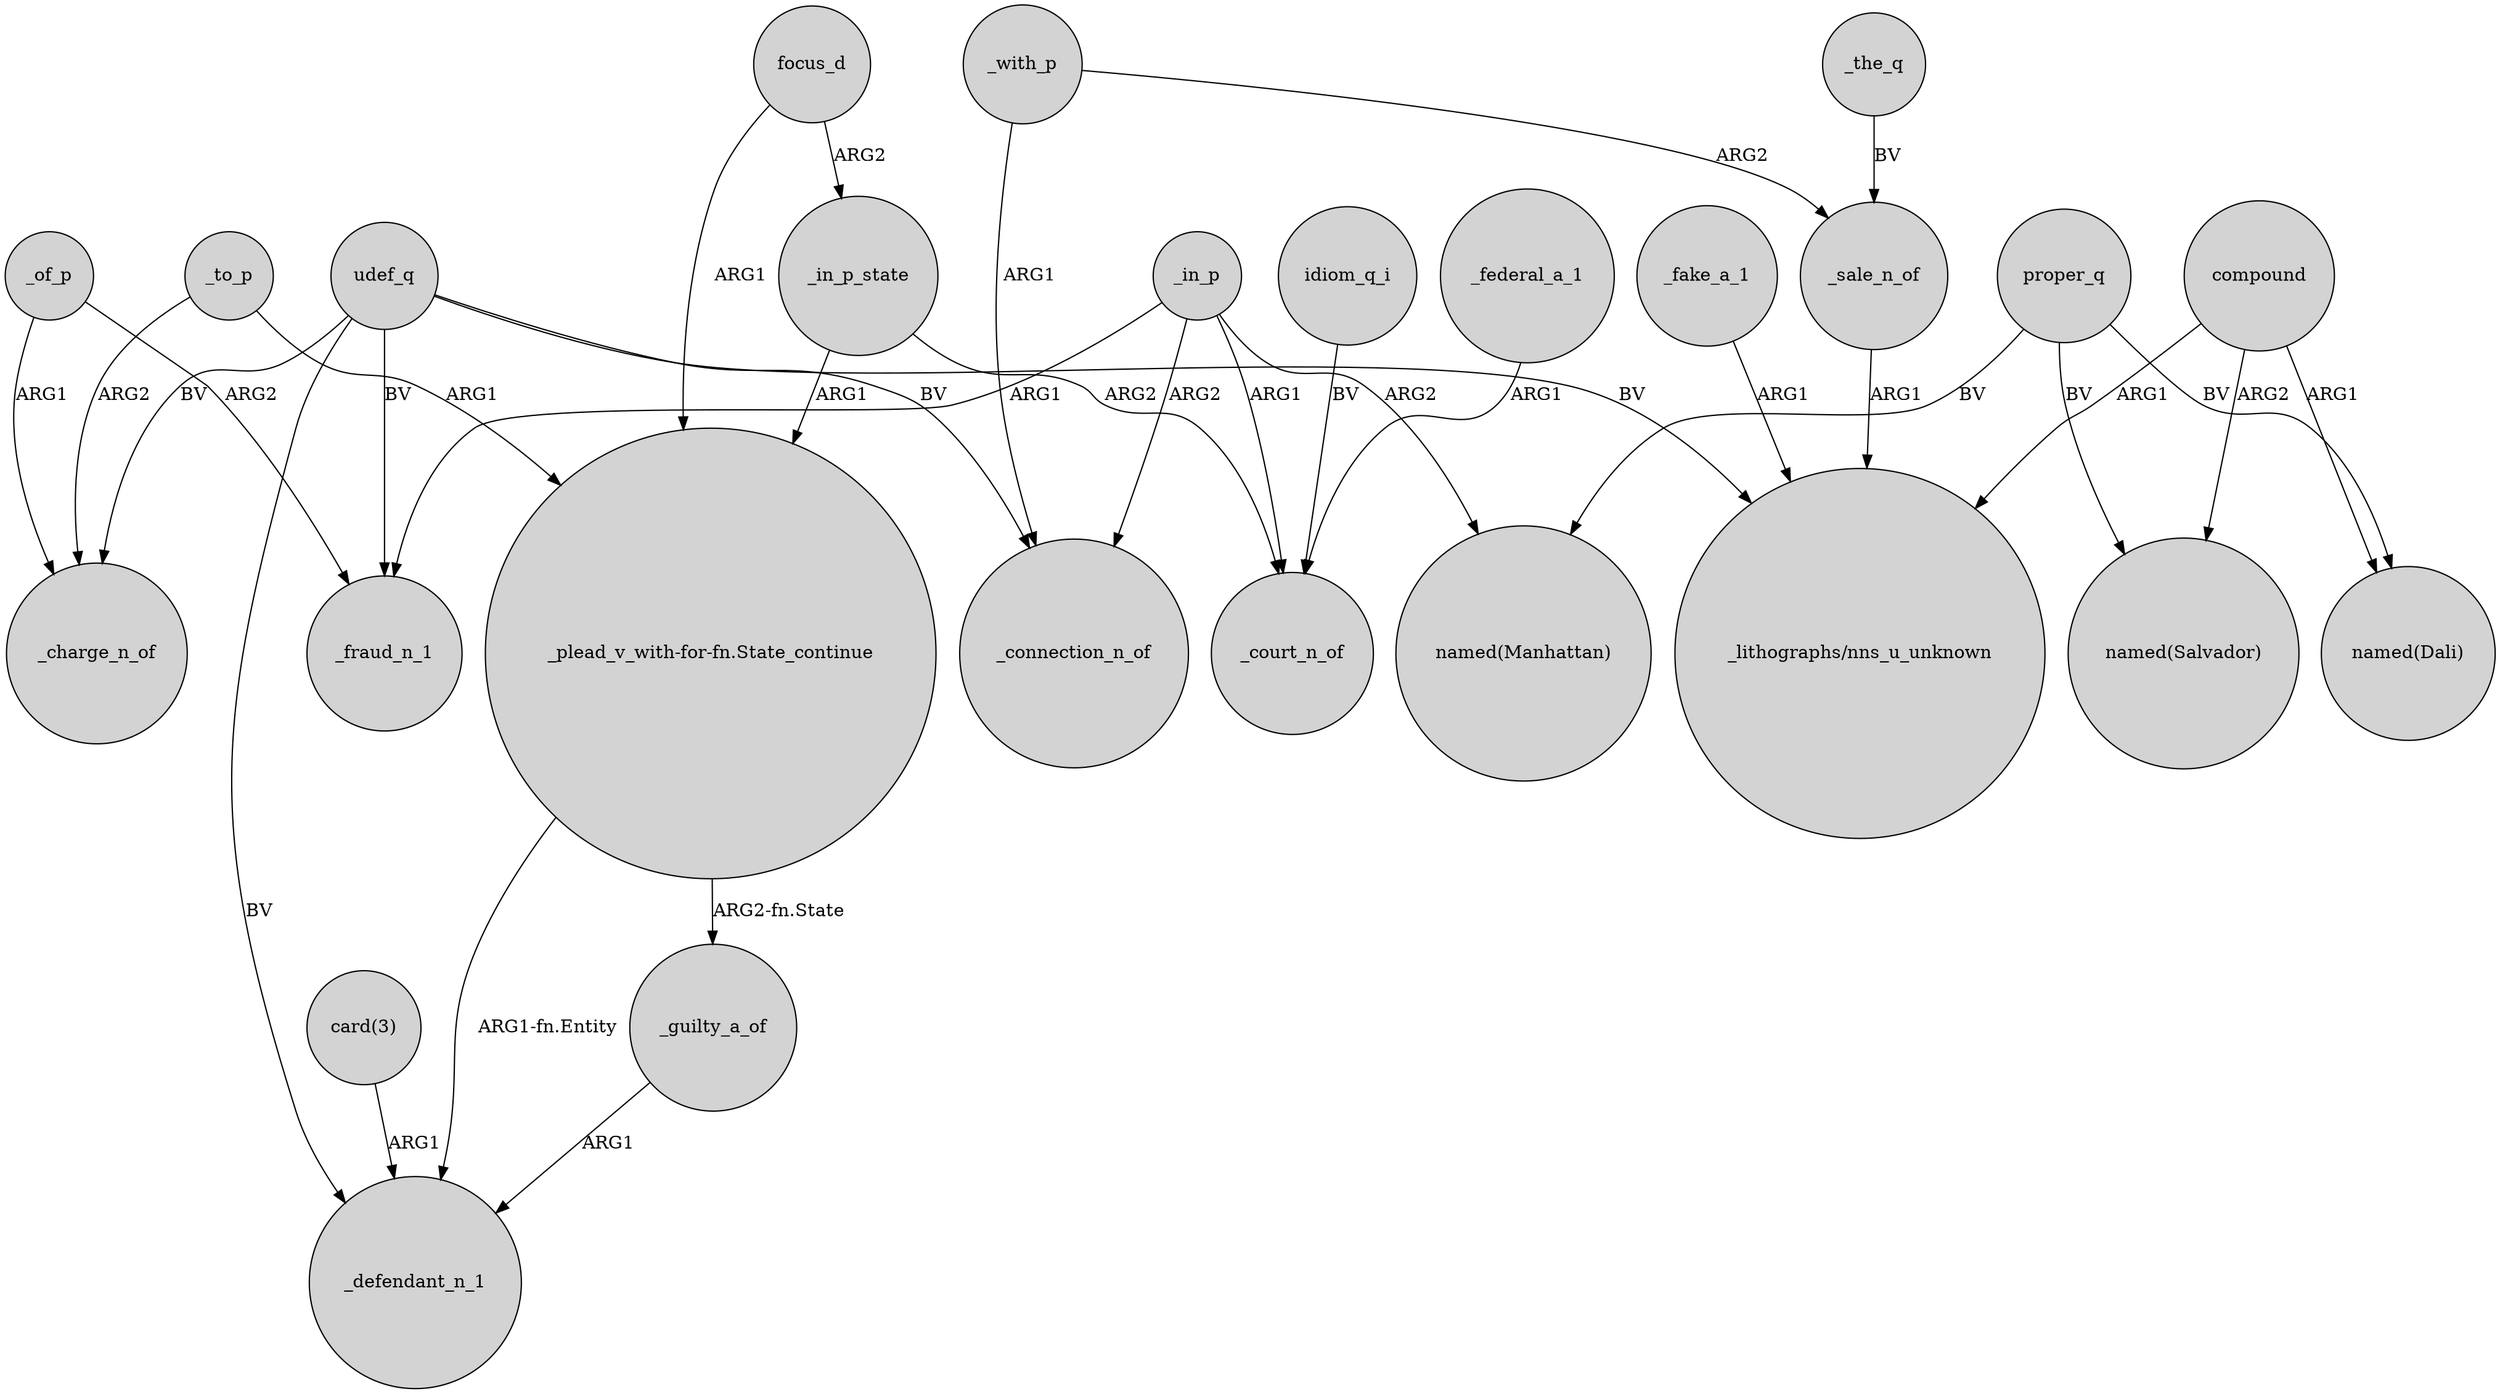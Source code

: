 digraph {
	node [shape=circle style=filled]
	udef_q -> _connection_n_of [label=BV]
	_in_p -> _court_n_of [label=ARG1]
	focus_d -> _in_p_state [label=ARG2]
	_in_p_state -> _court_n_of [label=ARG2]
	focus_d -> "_plead_v_with-for-fn.State_continue" [label=ARG1]
	_with_p -> _connection_n_of [label=ARG1]
	proper_q -> "named(Dali)" [label=BV]
	_in_p -> _connection_n_of [label=ARG2]
	proper_q -> "named(Manhattan)" [label=BV]
	_fake_a_1 -> "_lithographs/nns_u_unknown" [label=ARG1]
	udef_q -> "_lithographs/nns_u_unknown" [label=BV]
	_with_p -> _sale_n_of [label=ARG2]
	udef_q -> _defendant_n_1 [label=BV]
	compound -> "_lithographs/nns_u_unknown" [label=ARG1]
	"_plead_v_with-for-fn.State_continue" -> _defendant_n_1 [label="ARG1-fn.Entity"]
	_guilty_a_of -> _defendant_n_1 [label=ARG1]
	proper_q -> "named(Salvador)" [label=BV]
	"_plead_v_with-for-fn.State_continue" -> _guilty_a_of [label="ARG2-fn.State"]
	_in_p_state -> "_plead_v_with-for-fn.State_continue" [label=ARG1]
	udef_q -> _charge_n_of [label=BV]
	_sale_n_of -> "_lithographs/nns_u_unknown" [label=ARG1]
	_in_p -> _fraud_n_1 [label=ARG1]
	"card(3)" -> _defendant_n_1 [label=ARG1]
	_of_p -> _charge_n_of [label=ARG1]
	compound -> "named(Salvador)" [label=ARG2]
	_to_p -> _charge_n_of [label=ARG2]
	_to_p -> "_plead_v_with-for-fn.State_continue" [label=ARG1]
	_in_p -> "named(Manhattan)" [label=ARG2]
	compound -> "named(Dali)" [label=ARG1]
	idiom_q_i -> _court_n_of [label=BV]
	_the_q -> _sale_n_of [label=BV]
	_federal_a_1 -> _court_n_of [label=ARG1]
	udef_q -> _fraud_n_1 [label=BV]
	_of_p -> _fraud_n_1 [label=ARG2]
}
